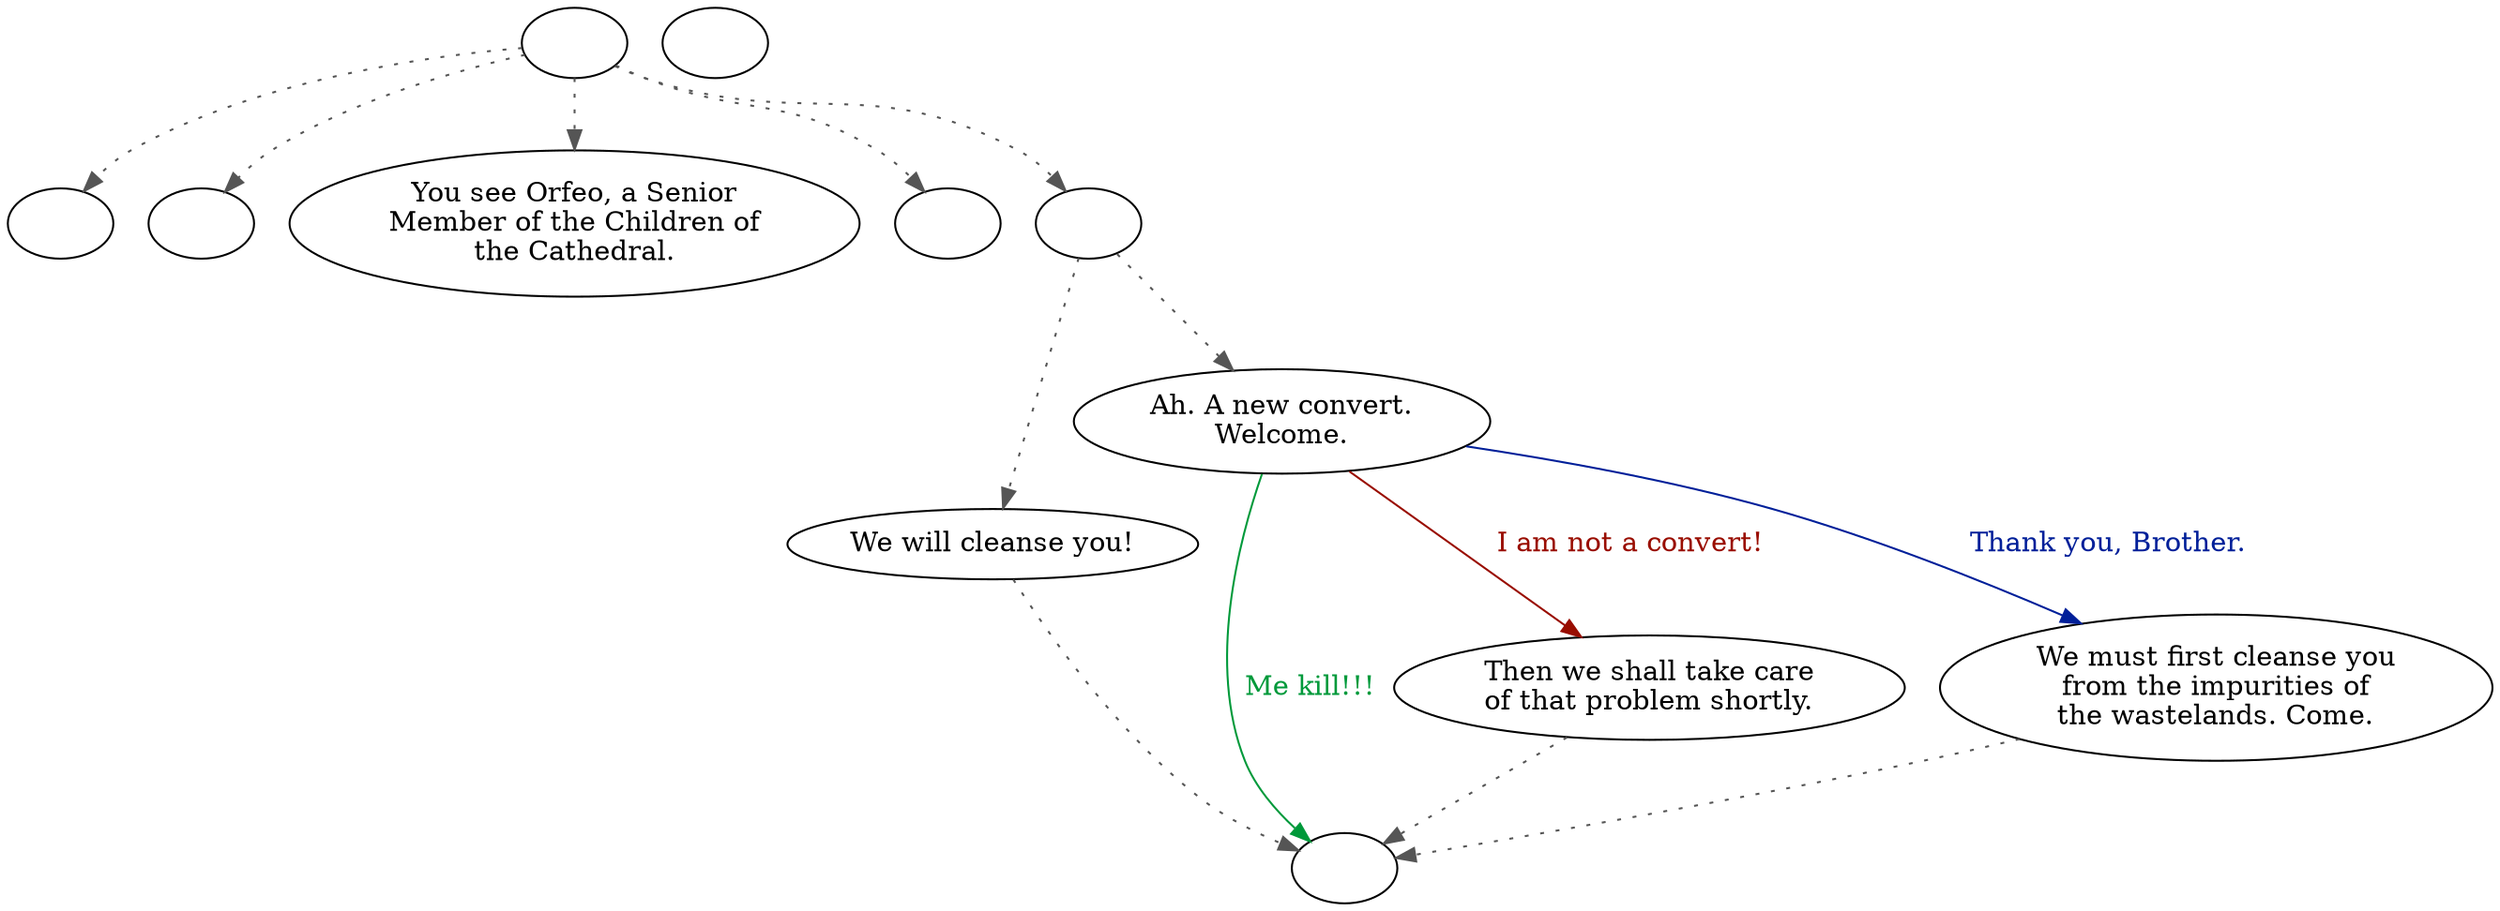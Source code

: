 digraph ORFEO {
  "start" [style=filled       fillcolor="#FFFFFF"       color="#000000"]
  "start" -> "critter_p_proc" [style=dotted color="#555555"]
  "start" -> "destroy_p_proc" [style=dotted color="#555555"]
  "start" -> "look_at_p_proc" [style=dotted color="#555555"]
  "start" -> "pickup_p_proc" [style=dotted color="#555555"]
  "start" -> "talk_p_proc" [style=dotted color="#555555"]
  "start" [label=""]
  "critter_p_proc" [style=filled       fillcolor="#FFFFFF"       color="#000000"]
  "critter_p_proc" [label=""]
  "destroy_p_proc" [style=filled       fillcolor="#FFFFFF"       color="#000000"]
  "destroy_p_proc" [label=""]
  "look_at_p_proc" [style=filled       fillcolor="#FFFFFF"       color="#000000"]
  "look_at_p_proc" [label="You see Orfeo, a Senior\nMember of the Children of\nthe Cathedral."]
  "pickup_p_proc" [style=filled       fillcolor="#FFFFFF"       color="#000000"]
  "pickup_p_proc" [label=""]
  "talk_p_proc" [style=filled       fillcolor="#FFFFFF"       color="#000000"]
  "talk_p_proc" -> "Orfeo3" [style=dotted color="#555555"]
  "talk_p_proc" -> "Orfeo0" [style=dotted color="#555555"]
  "talk_p_proc" [label=""]
  "Orfeo0" [style=filled       fillcolor="#FFFFFF"       color="#000000"]
  "Orfeo0" [label="Ah. A new convert.\nWelcome."]
  "Orfeo0" -> "combat" [label="Me kill!!!" color="#00993A" fontcolor="#00993A"]
  "Orfeo0" -> "Orfeo1" [label="I am not a convert!" color="#990D00" fontcolor="#990D00"]
  "Orfeo0" -> "Orfeo2" [label="Thank you, Brother." color="#001F99" fontcolor="#001F99"]
  "Orfeo1" [style=filled       fillcolor="#FFFFFF"       color="#000000"]
  "Orfeo1" -> "combat" [style=dotted color="#555555"]
  "Orfeo1" [label="Then we shall take care\nof that problem shortly."]
  "Orfeo2" [style=filled       fillcolor="#FFFFFF"       color="#000000"]
  "Orfeo2" -> "combat" [style=dotted color="#555555"]
  "Orfeo2" [label="We must first cleanse you\nfrom the impurities of\nthe wastelands. Come."]
  "Orfeo3" [style=filled       fillcolor="#FFFFFF"       color="#000000"]
  "Orfeo3" -> "combat" [style=dotted color="#555555"]
  "Orfeo3" [label="We will cleanse you!"]
  "Orfeoend" [style=filled       fillcolor="#FFFFFF"       color="#000000"]
  "Orfeoend" [label=""]
  "combat" [style=filled       fillcolor="#FFFFFF"       color="#000000"]
  "combat" [label=""]
}